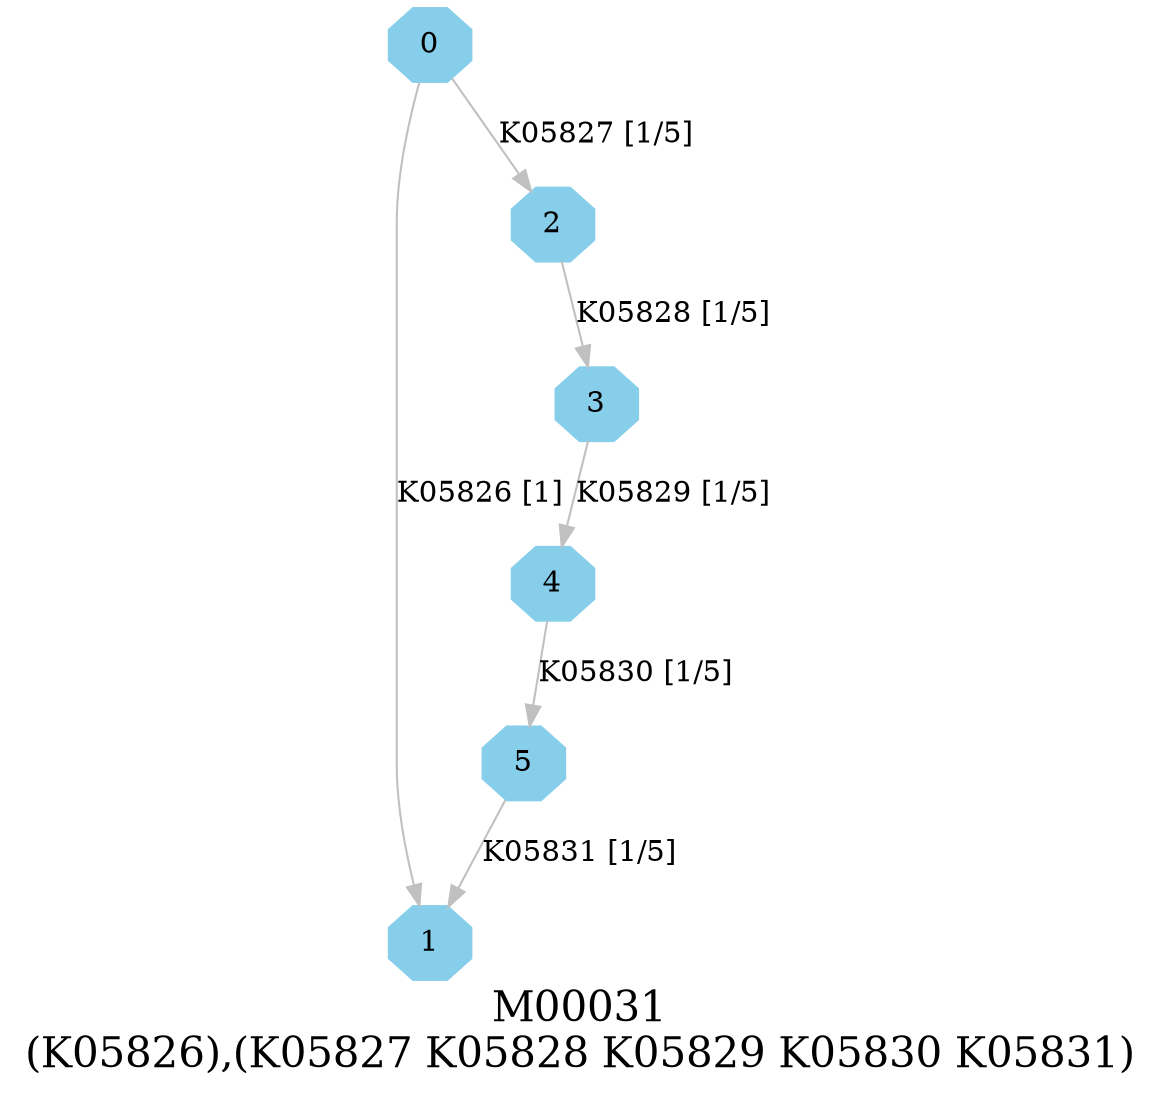 digraph G {
graph [label="M00031
(K05826),(K05827 K05828 K05829 K05830 K05831)",fontsize=20];
node [shape=box,style=filled];
edge [len=3,color=grey];
{node [width=.3,height=.3,shape=octagon,style=filled,color=skyblue] 0 1 2 3 4 5 }
0 -> 1 [label="K05826 [1]"];
0 -> 2 [label="K05827 [1/5]"];
2 -> 3 [label="K05828 [1/5]"];
3 -> 4 [label="K05829 [1/5]"];
4 -> 5 [label="K05830 [1/5]"];
5 -> 1 [label="K05831 [1/5]"];
}